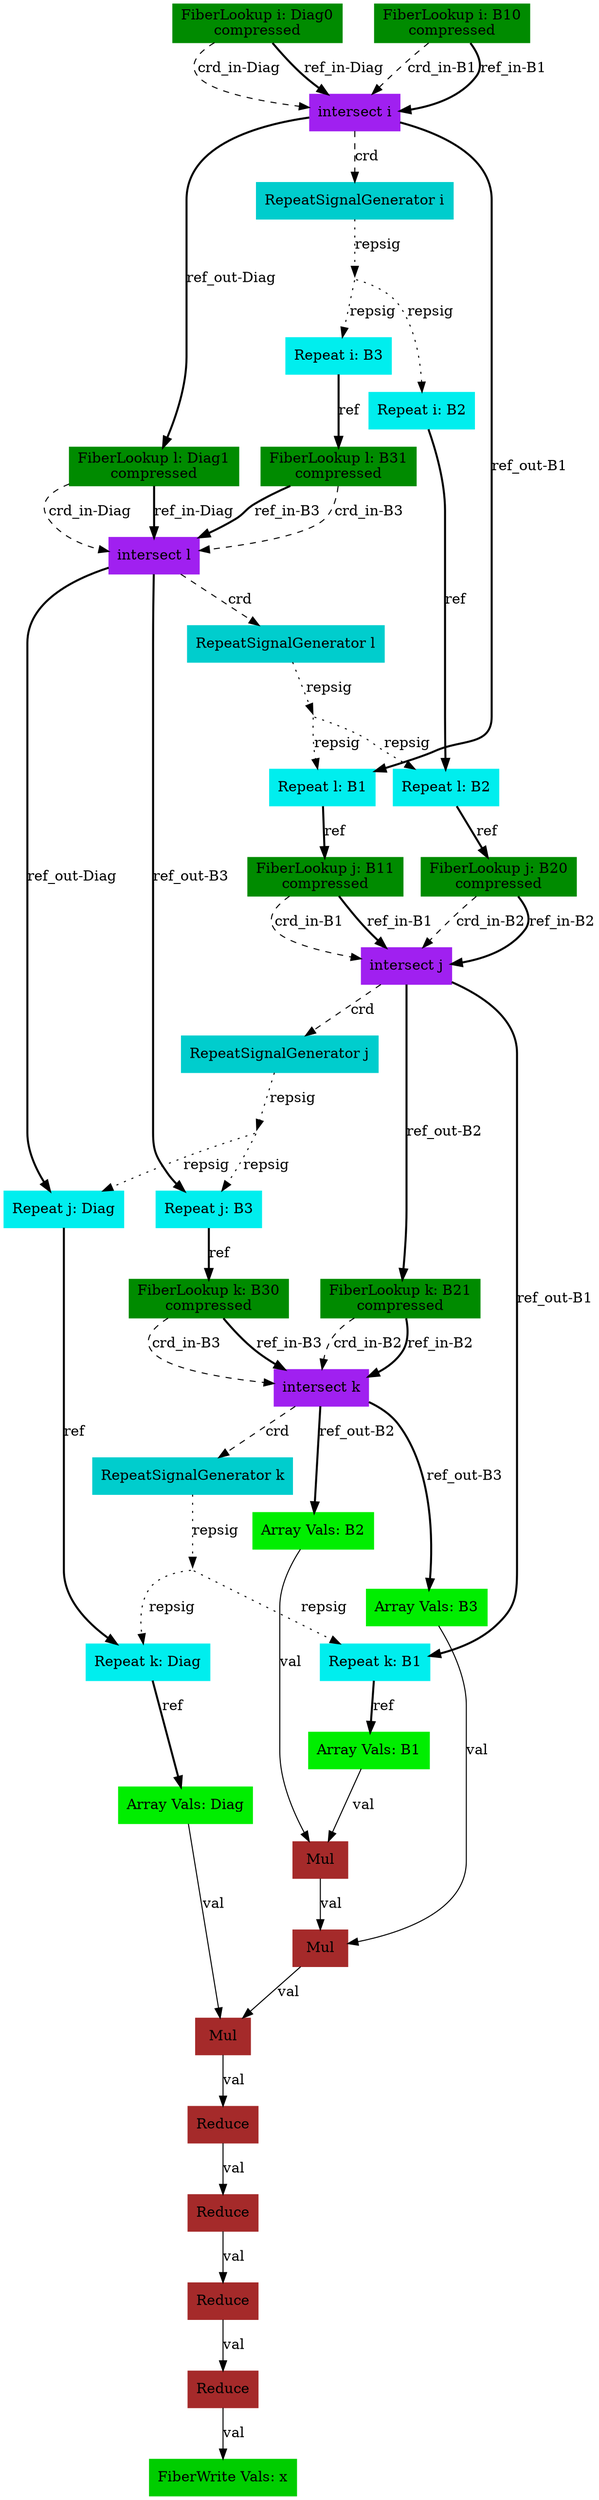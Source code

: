 digraph SAM {
    comment="x=none,Diag=ss01,B1=ss01,B2=ss01,B3=ss10"
    42 [comment="type=fiberlookup,index=i,tensor=Diag,mode=0,format=compressed,src=true,root=true" label="FiberLookup i: Diag0\ncompressed" color=green4 shape=box style=filled type="fiberlookup" index="i" tensor="Diag" mode="0" format="compressed" src="true" root="true"]
    41 [comment="type=intersect,index=i" label="intersect i" color=purple shape=box style=filled type="intersect" index="i"]
    40 [comment="type=repsiggen,index=i" label="RepeatSignalGenerator i" color=cyan3 shape=box style=filled type="repsiggen" index="i"]
    39 [comment="type=broadcast" shape=point style=invis type="broadcast"]
    37 [comment="type=repeat,index=i,tensor=B2,root=true" label="Repeat i: B2" color=cyan2 shape=box style=filled type="repeat" index="i" tensor="B2" root="true"]
    31 [comment="type=repeat,index=l,tensor=B2,root=false" label="Repeat l: B2" color=cyan2 shape=box style=filled type="repeat" index="l" tensor="B2" root="false"]
    29 [comment="type=fiberlookup,index=j,tensor=B2,mode=0,format=compressed,src=true,root=false" label="FiberLookup j: B20\ncompressed" color=green4 shape=box style=filled type="fiberlookup" index="j" tensor="B2" mode="0" format="compressed" src="true" root="false"]
    27 [comment="type=intersect,index=j" label="intersect j" color=purple shape=box style=filled type="intersect" index="j"]
    26 [comment="type=repsiggen,index=j" label="RepeatSignalGenerator j" color=cyan3 shape=box style=filled type="repsiggen" index="j"]
    25 [comment="type=broadcast" shape=point style=invis type="broadcast"]
    23 [comment="type=repeat,index=j,tensor=Diag,root=false" label="Repeat j: Diag" color=cyan2 shape=box style=filled type="repeat" index="j" tensor="Diag" root="false"]
    16 [comment="type=repeat,index=k,tensor=Diag,root=false" label="Repeat k: Diag" color=cyan2 shape=box style=filled type="repeat" index="k" tensor="Diag" root="false"]
    10 [comment="type=arrayvals,tensor=Diag" label="Array Vals: Diag" color=green2 shape=box style=filled type="arrayvals" tensor="Diag"]
    9 [comment="type=mul" label="Mul" color=brown shape=box style=filled type="mul"]
    8 [comment="type=reduce" label="Reduce" color=brown shape=box style=filled type="reduce"]
    7 [comment="type=reduce" label="Reduce" color=brown shape=box style=filled type="reduce"]
    6 [comment="type=reduce" label="Reduce" color=brown shape=box style=filled type="reduce"]
    5 [comment="type=reduce" label="Reduce" color=brown shape=box style=filled type="reduce"]
    0 [comment="type=fiberwrite,mode=vals,tensor=x,size=1,sink=true" label="FiberWrite Vals: x" color=green3 shape=box style=filled type="fiberwrite" tensor="x" mode="vals" size="1" sink="true"]
    24 [comment="type=repeat,index=j,tensor=B3,root=false" label="Repeat j: B3" color=cyan2 shape=box style=filled type="repeat" index="j" tensor="B3" root="false"]
    22 [comment="type=fiberlookup,index=k,tensor=B3,mode=0,format=compressed,src=true,root=false" label="FiberLookup k: B30\ncompressed" color=green4 shape=box style=filled type="fiberlookup" index="k" tensor="B3" mode="0" format="compressed" src="true" root="false"]
    20 [comment="type=intersect,index=k" label="intersect k" color=purple shape=box style=filled type="intersect" index="k"]
    19 [comment="type=repsiggen,index=k" label="RepeatSignalGenerator k" color=cyan3 shape=box style=filled type="repsiggen" index="k"]
    18 [comment="type=broadcast" shape=point style=invis type="broadcast"]
    17 [comment="type=repeat,index=k,tensor=B1,root=false" label="Repeat k: B1" color=cyan2 shape=box style=filled type="repeat" index="k" tensor="B1" root="false"]
    13 [comment="type=arrayvals,tensor=B1" label="Array Vals: B1" color=green2 shape=box style=filled type="arrayvals" tensor="B1"]
    12 [comment="type=mul" label="Mul" color=brown shape=box style=filled type="mul"]
    11 [comment="type=mul" label="Mul" color=brown shape=box style=filled type="mul"]
    14 [comment="type=arrayvals,tensor=B2" label="Array Vals: B2" color=green2 shape=box style=filled type="arrayvals" tensor="B2"]
    15 [comment="type=arrayvals,tensor=B3" label="Array Vals: B3" color=green2 shape=box style=filled type="arrayvals" tensor="B3"]
    21 [comment="type=fiberlookup,index=k,tensor=B2,mode=1,format=compressed,src=true,root=false" label="FiberLookup k: B21\ncompressed" color=green4 shape=box style=filled type="fiberlookup" index="k" tensor="B2" mode="1" format="compressed" src="true" root="false"]
    38 [comment="type=repeat,index=i,tensor=B3,root=true" label="Repeat i: B3" color=cyan2 shape=box style=filled type="repeat" index="i" tensor="B3" root="true"]
    36 [comment="type=fiberlookup,index=l,tensor=B3,mode=1,format=compressed,src=true,root=false" label="FiberLookup l: B31\ncompressed" color=green4 shape=box style=filled type="fiberlookup" index="l" tensor="B3" mode="1" format="compressed" src="true" root="false"]
    34 [comment="type=intersect,index=l" label="intersect l" color=purple shape=box style=filled type="intersect" index="l"]
    33 [comment="type=repsiggen,index=l" label="RepeatSignalGenerator l" color=cyan3 shape=box style=filled type="repsiggen" index="l"]
    32 [comment="type=broadcast" shape=point style=invis type="broadcast"]
    30 [comment="type=repeat,index=l,tensor=B1,root=false" label="Repeat l: B1" color=cyan2 shape=box style=filled type="repeat" index="l" tensor="B1" root="false"]
    28 [comment="type=fiberlookup,index=j,tensor=B1,mode=1,format=compressed,src=true,root=false" label="FiberLookup j: B11\ncompressed" color=green4 shape=box style=filled type="fiberlookup" index="j" tensor="B1" mode="1" format="compressed" src="true" root="false"]
    35 [comment="type=fiberlookup,index=l,tensor=Diag,mode=1,format=compressed,src=true,root=false" label="FiberLookup l: Diag1\ncompressed" color=green4 shape=box style=filled type="fiberlookup" index="l" tensor="Diag" mode="1" format="compressed" src="true" root="false"]
    43 [comment="type=fiberlookup,index=i,tensor=B1,mode=0,format=compressed,src=true,root=true" label="FiberLookup i: B10\ncompressed" color=green4 shape=box style=filled type="fiberlookup" index="i" tensor="B1" mode="0" format="compressed" src="true" root="true"]
    42 -> 41 [label="crd_in-Diag" style=dashed type="crd" comment="in-Diag"]
    41 -> 40 [label="crd" style=dashed type="crd"]
    40 -> 39 [label="repsig" style=dotted type="repsig"]
    39 -> 37 [label="repsig" style=dotted type="repsig"]
    37 -> 31 [label="ref" style=bold type="ref"]
    31 -> 29 [label="ref" style=bold type="ref"]
    29 -> 27 [label="crd_in-B2" style=dashed type="crd" comment="in-B2"]
    27 -> 26 [label="crd" style=dashed type="crd"]
    26 -> 25 [label="repsig" style=dotted type="repsig"]
    25 -> 23 [label="repsig" style=dotted type="repsig"]
    23 -> 16 [label="ref" style=bold type="ref"]
    16 -> 10 [label="ref" style=bold type="ref"]
    10 -> 9 [label="val" type="val"]
    9 -> 8 [label="val" type="val"]
    8 -> 7 [label="val" type="val"]
    7 -> 6 [label="val" type="val"]
    6 -> 5 [label="val" type="val"]
    5 -> 0 [label="val" type="val"]
    25 -> 24 [label="repsig" style=dotted type="repsig"]
    24 -> 22 [label="ref" style=bold type="ref"]
    22 -> 20 [label="crd_in-B3" style=dashed type="crd" comment="in-B3"]
    20 -> 19 [label="crd" style=dashed type="crd"]
    19 -> 18 [label="repsig" style=dotted type="repsig"]
    18 -> 16 [label="repsig" style=dotted type="repsig"]
    18 -> 17 [label="repsig" style=dotted type="repsig"]
    17 -> 13 [label="ref" style=bold type="ref"]
    13 -> 12 [label="val" type="val"]
    12 -> 11 [label="val" type="val"]
    11 -> 9 [label="val" type="val"]
    20 -> 14 [label="ref_out-B2" style=bold type="ref" comment="out-B2"]
    14 -> 12 [label="val" type="val"]
    20 -> 15 [label="ref_out-B3" style=bold type="ref" comment="out-B3"]
    15 -> 11 [label="val" type="val"]
    22 -> 20 [label="ref_in-B3" style=bold type="ref" comment="in-B3"]
    27 -> 17 [label="ref_out-B1" style=bold type="ref" comment="out-B1"]
    27 -> 21 [label="ref_out-B2" style=bold type="ref" comment="out-B2"]
    21 -> 20 [label="crd_in-B2" style=dashed type="crd" comment="in-B2"]
    21 -> 20 [label="ref_in-B2" style=bold type="ref" comment="in-B2"]
    29 -> 27 [label="ref_in-B2" style=bold type="ref" comment="in-B2"]
    39 -> 38 [label="repsig" style=dotted type="repsig"]
    38 -> 36 [label="ref" style=bold type="ref"]
    36 -> 34 [label="crd_in-B3" style=dashed type="crd" comment="in-B3"]
    34 -> 33 [label="crd" style=dashed type="crd"]
    33 -> 32 [label="repsig" style=dotted type="repsig"]
    32 -> 30 [label="repsig" style=dotted type="repsig"]
    30 -> 28 [label="ref" style=bold type="ref"]
    28 -> 27 [label="crd_in-B1" style=dashed type="crd" comment="in-B1"]
    28 -> 27 [label="ref_in-B1" style=bold type="ref" comment="in-B1"]
    32 -> 31 [label="repsig" style=dotted type="repsig"]
    34 -> 23 [label="ref_out-Diag" style=bold type="ref" comment="out-Diag"]
    34 -> 24 [label="ref_out-B3" style=bold type="ref" comment="out-B3"]
    36 -> 34 [label="ref_in-B3" style=bold type="ref" comment="in-B3"]
    41 -> 35 [label="ref_out-Diag" style=bold type="ref" comment="out-Diag"]
    35 -> 34 [label="crd_in-Diag" style=dashed type="crd" comment="in-Diag"]
    35 -> 34 [label="ref_in-Diag" style=bold type="ref" comment="in-Diag"]
    41 -> 30 [label="ref_out-B1" style=bold type="ref" comment="out-B1"]
    42 -> 41 [label="ref_in-Diag" style=bold type="ref" comment="in-Diag"]
    43 -> 41 [label="crd_in-B1" style=dashed type="crd" comment="in-B1"]
    43 -> 41 [label="ref_in-B1" style=bold type="ref" comment="in-B1"]
}
